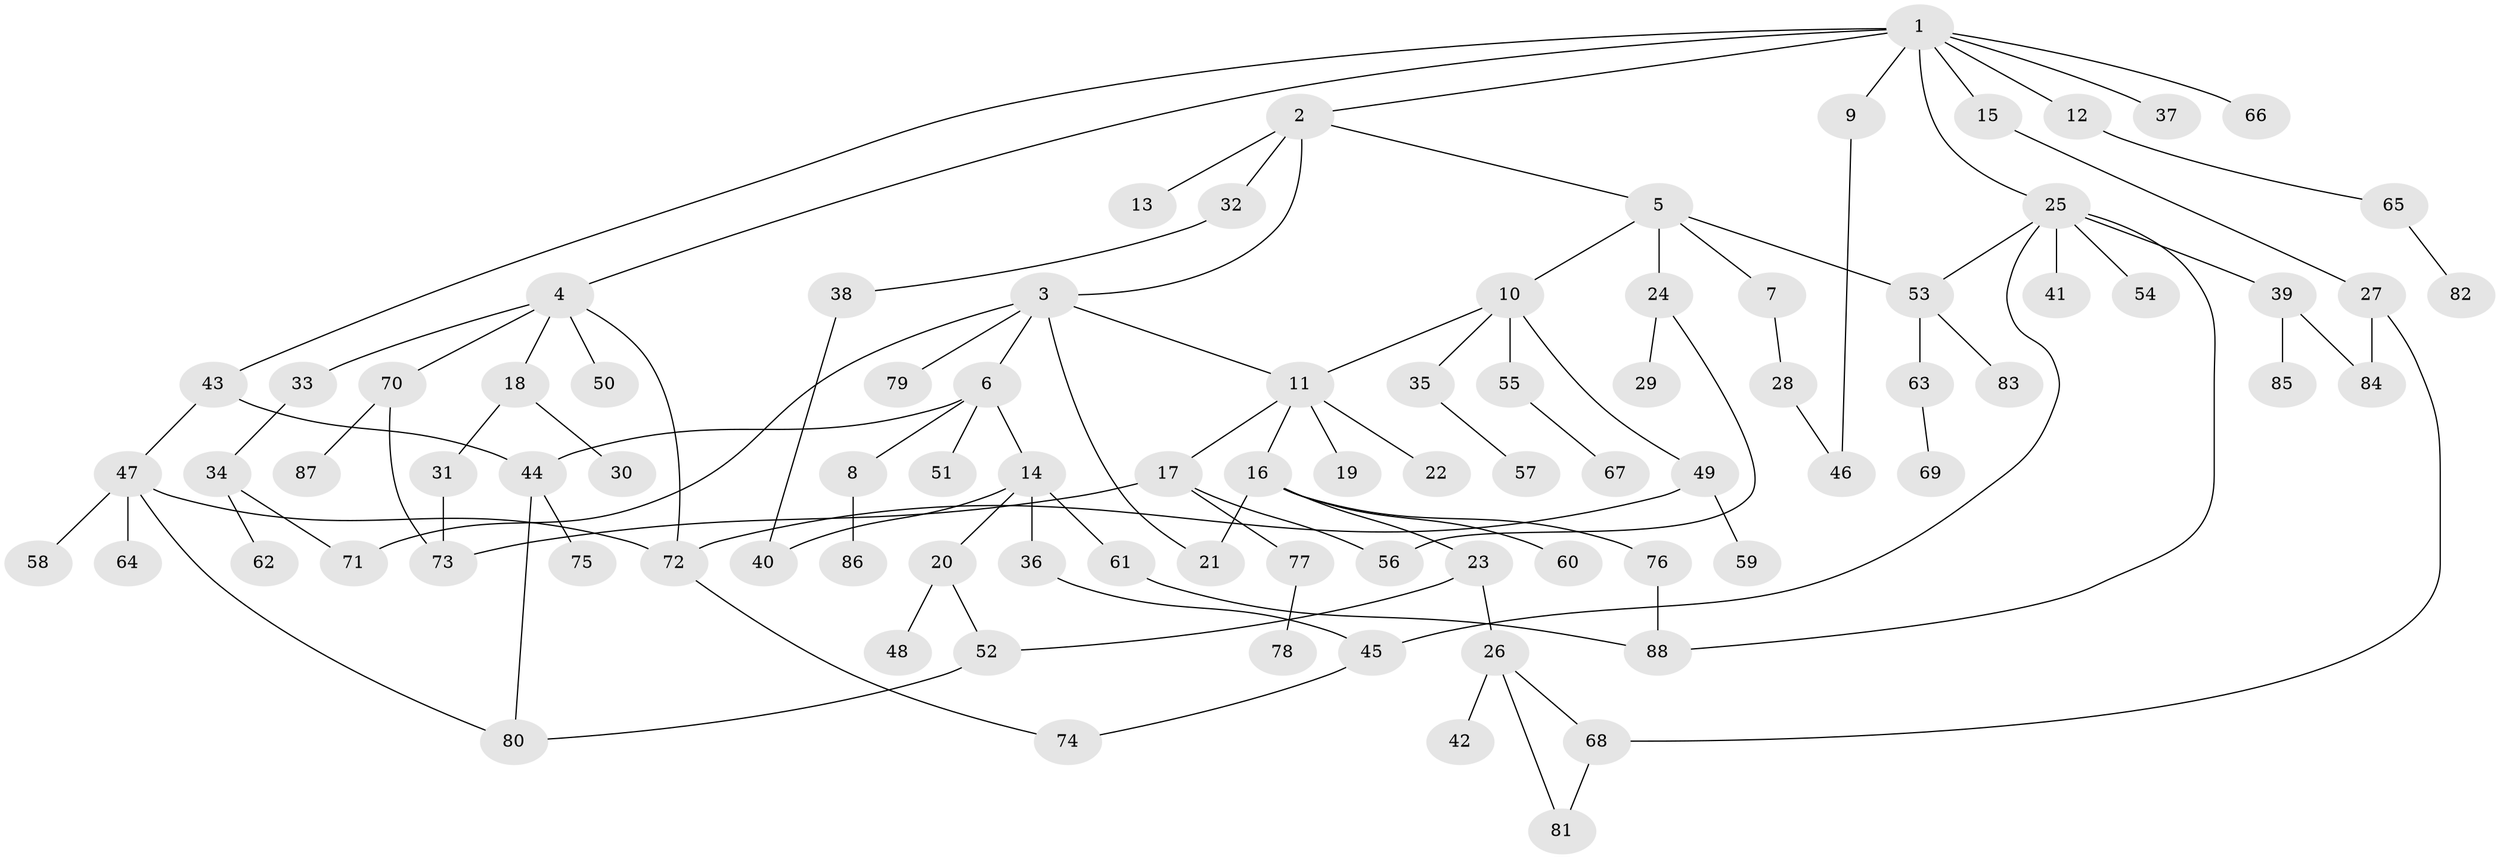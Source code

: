 // coarse degree distribution, {9: 0.038461538461538464, 5: 0.038461538461538464, 6: 0.038461538461538464, 12: 0.019230769230769232, 1: 0.38461538461538464, 2: 0.25, 3: 0.17307692307692307, 7: 0.019230769230769232, 4: 0.038461538461538464}
// Generated by graph-tools (version 1.1) at 2025/16/03/04/25 18:16:53]
// undirected, 88 vertices, 109 edges
graph export_dot {
graph [start="1"]
  node [color=gray90,style=filled];
  1;
  2;
  3;
  4;
  5;
  6;
  7;
  8;
  9;
  10;
  11;
  12;
  13;
  14;
  15;
  16;
  17;
  18;
  19;
  20;
  21;
  22;
  23;
  24;
  25;
  26;
  27;
  28;
  29;
  30;
  31;
  32;
  33;
  34;
  35;
  36;
  37;
  38;
  39;
  40;
  41;
  42;
  43;
  44;
  45;
  46;
  47;
  48;
  49;
  50;
  51;
  52;
  53;
  54;
  55;
  56;
  57;
  58;
  59;
  60;
  61;
  62;
  63;
  64;
  65;
  66;
  67;
  68;
  69;
  70;
  71;
  72;
  73;
  74;
  75;
  76;
  77;
  78;
  79;
  80;
  81;
  82;
  83;
  84;
  85;
  86;
  87;
  88;
  1 -- 2;
  1 -- 4;
  1 -- 9;
  1 -- 12;
  1 -- 15;
  1 -- 25;
  1 -- 37;
  1 -- 43;
  1 -- 66;
  2 -- 3;
  2 -- 5;
  2 -- 13;
  2 -- 32;
  3 -- 6;
  3 -- 11;
  3 -- 71;
  3 -- 79;
  3 -- 21;
  4 -- 18;
  4 -- 33;
  4 -- 50;
  4 -- 70;
  4 -- 72;
  5 -- 7;
  5 -- 10;
  5 -- 24;
  5 -- 53;
  6 -- 8;
  6 -- 14;
  6 -- 51;
  6 -- 44;
  7 -- 28;
  8 -- 86;
  9 -- 46;
  10 -- 35;
  10 -- 49;
  10 -- 55;
  10 -- 11;
  11 -- 16;
  11 -- 17;
  11 -- 19;
  11 -- 22;
  12 -- 65;
  14 -- 20;
  14 -- 36;
  14 -- 61;
  14 -- 40;
  15 -- 27;
  16 -- 21;
  16 -- 23;
  16 -- 60;
  16 -- 76;
  17 -- 56;
  17 -- 77;
  17 -- 73;
  18 -- 30;
  18 -- 31;
  20 -- 48;
  20 -- 52;
  23 -- 26;
  23 -- 52;
  24 -- 29;
  24 -- 56;
  25 -- 39;
  25 -- 41;
  25 -- 45;
  25 -- 53;
  25 -- 54;
  25 -- 88;
  26 -- 42;
  26 -- 81;
  26 -- 68;
  27 -- 68;
  27 -- 84;
  28 -- 46;
  31 -- 73;
  32 -- 38;
  33 -- 34;
  34 -- 62;
  34 -- 71;
  35 -- 57;
  36 -- 45;
  38 -- 40;
  39 -- 85;
  39 -- 84;
  43 -- 44;
  43 -- 47;
  44 -- 75;
  44 -- 80;
  45 -- 74;
  47 -- 58;
  47 -- 64;
  47 -- 72;
  47 -- 80;
  49 -- 59;
  49 -- 72;
  52 -- 80;
  53 -- 63;
  53 -- 83;
  55 -- 67;
  61 -- 88;
  63 -- 69;
  65 -- 82;
  68 -- 81;
  70 -- 87;
  70 -- 73;
  72 -- 74;
  76 -- 88;
  77 -- 78;
}
